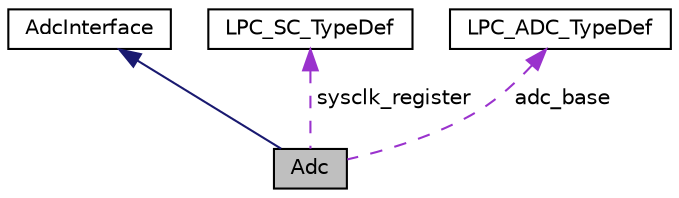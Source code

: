 digraph "Adc"
{
  edge [fontname="Helvetica",fontsize="10",labelfontname="Helvetica",labelfontsize="10"];
  node [fontname="Helvetica",fontsize="10",shape=record];
  Node1 [label="Adc",height=0.2,width=0.4,color="black", fillcolor="grey75", style="filled" fontcolor="black"];
  Node2 -> Node1 [dir="back",color="midnightblue",fontsize="10",style="solid",fontname="Helvetica"];
  Node2 [label="AdcInterface",height=0.2,width=0.4,color="black", fillcolor="white", style="filled",URL="$d0/d58/classAdcInterface.html"];
  Node3 -> Node1 [dir="back",color="darkorchid3",fontsize="10",style="dashed",label=" sysclk_register" ,fontname="Helvetica"];
  Node3 [label="LPC_SC_TypeDef",height=0.2,width=0.4,color="black", fillcolor="white", style="filled",URL="$df/d8b/structLPC__SC__TypeDef.html"];
  Node4 -> Node1 [dir="back",color="darkorchid3",fontsize="10",style="dashed",label=" adc_base" ,fontname="Helvetica"];
  Node4 [label="LPC_ADC_TypeDef",height=0.2,width=0.4,color="black", fillcolor="white", style="filled",URL="$d3/d95/structLPC__ADC__TypeDef.html"];
}
